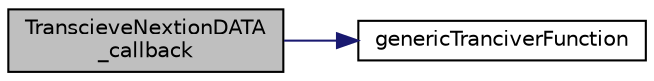 digraph "TranscieveNextionDATA_callback"
{
 // LATEX_PDF_SIZE
  edge [fontname="Helvetica",fontsize="10",labelfontname="Helvetica",labelfontsize="10"];
  node [fontname="Helvetica",fontsize="10",shape=record];
  rankdir="LR";
  Node1 [label="TranscieveNextionDATA\l_callback",height=0.2,width=0.4,color="black", fillcolor="grey75", style="filled", fontcolor="black",tooltip=" "];
  Node1 -> Node2 [color="midnightblue",fontsize="10",style="solid"];
  Node2 [label="genericTranciverFunction",height=0.2,width=0.4,color="black", fillcolor="white", style="filled",URL="$base_s_w_8c.html#a27ccec4e551f47ff3fe3c4b6afc07597",tooltip=" "];
}
